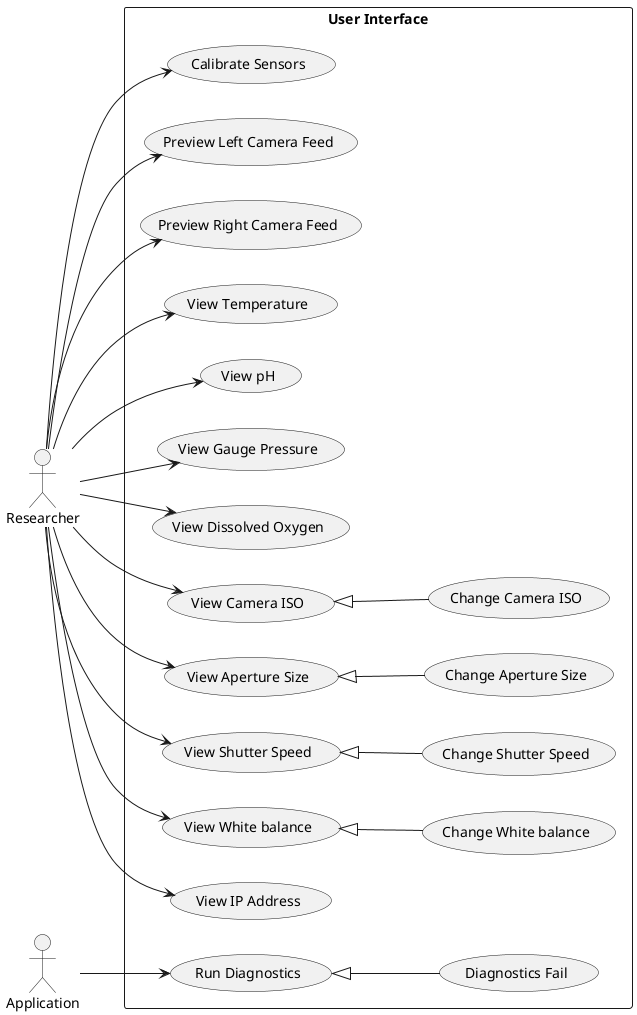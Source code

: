 @startuml
left to right direction
:Researcher: as R
:Application: as A
rectangle "User Interface" {
	  usecase "Run Diagnostics" as RD
	  usecase "Diagnostics Fail" as DF
	  usecase "Preview Left Camera Feed" as PLCF
	  usecase "Preview Right Camera Feed" as PRCF
	  usecase "View Temperature" as VT
	  usecase "View pH" as VPh
	  usecase "View Gauge Pressure" as VAP
	  usecase "View Dissolved Oxygen" as VDO
	  usecase "View Camera ISO" as VCI
	  usecase "View Aperture Size" as VAS
	  usecase "View Shutter Speed" as VSS
	  usecase "View White balance" as VWB
	  usecase "View IP Address" as VIA
	  usecase "Change Camera ISO" as CCI
	  usecase "Change Aperture Size" as CAS
	  usecase "Change Shutter Speed" as CSS
	  usecase "Change White balance" as CWB
	  usecase "Calibrate Sensors" as CS
}
A --> RD
RD <|-- DF
R --> PLCF
R --> PRCF
R --> VT
R --> VPh
R --> VAP
R --> VDO
R --> VCI
R --> VAS
R --> VSS
R --> VWB
R --> VIA
R --> CS
VCI <|-- CCI
VAS <|-- CAS
VSS <|-- CSS
VWB <|-- CWB
@enduml
